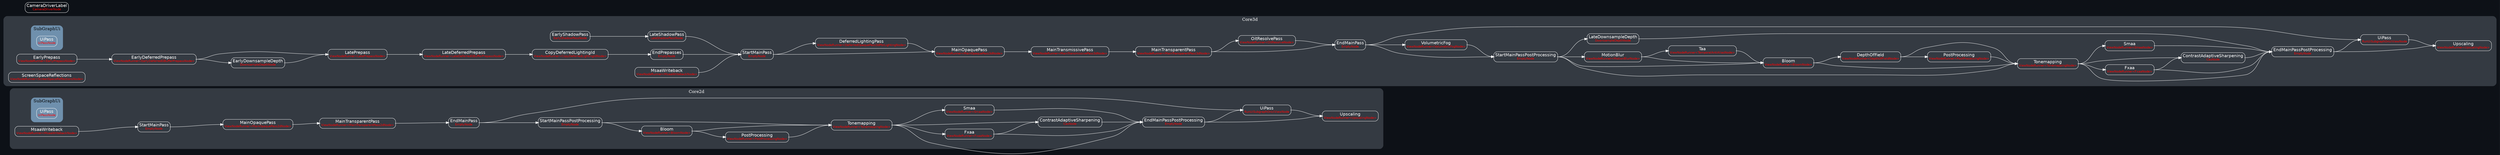 digraph "RenderGraph" {
	"rankdir"="LR";
	"ranksep"="1.0";
	graph ["bgcolor"="#0d1117"];
	edge ["fontname"="Helvetica", "fontcolor"="white"];
	node ["shape"="plaintext", "fontname"="Helvetica", "fontcolor"="white"];
	subgraph "cluster_Core2d" {
		"label"="Core2d";
		"fontcolor"="red";
		graph ["style"="rounded,filled", "color"="#343a42", "fontcolor"="white"];
		subgraph "cluster_Core2d_SubGraphUi" {
			"label"="SubGraphUi";
			"fontcolor"="red";
			graph ["style"="rounded,filled", "color"="#6f90ad", "fontcolor"="black"];
			"_Core2d_SubGraphUi__Core2d_SubGraphUiUiPass" ["label"=<<TABLE STYLE="rounded"><TR><TD PORT="title" BORDER="0" COLSPAN="2">UiPass<BR/><FONT COLOR="red" POINT-SIZE="10">UiPassNode</FONT></TD></TR></TABLE>>, "color"="white", "fillcolor"="white"]
		}
		
		"_Core2d__Core2dContrastAdaptiveSharpening" ["label"=<<TABLE STYLE="rounded"><TR><TD PORT="title" BORDER="0" COLSPAN="2">ContrastAdaptiveSharpening<BR/><FONT COLOR="red" POINT-SIZE="10">CasNode</FONT></TD></TR></TABLE>>, "color"="white", "fillcolor"="white"]
		"_Core2d__Core2dEndMainPass" ["label"=<<TABLE STYLE="rounded"><TR><TD PORT="title" BORDER="0" COLSPAN="2">EndMainPass<BR/><FONT COLOR="red" POINT-SIZE="10">EmptyNode</FONT></TD></TR></TABLE>>, "color"="white", "fillcolor"="white"]
		"_Core2d__Core2dEndMainPassPostProcessing" ["label"=<<TABLE STYLE="rounded"><TR><TD PORT="title" BORDER="0" COLSPAN="2">EndMainPassPostProcessing<BR/><FONT COLOR="red" POINT-SIZE="10">EmptyNode</FONT></TD></TR></TABLE>>, "color"="white", "fillcolor"="white"]
		"_Core2d__Core2dStartMainPass" ["label"=<<TABLE STYLE="rounded"><TR><TD PORT="title" BORDER="0" COLSPAN="2">StartMainPass<BR/><FONT COLOR="red" POINT-SIZE="10">EmptyNode</FONT></TD></TR></TABLE>>, "color"="white", "fillcolor"="white"]
		"_Core2d__Core2dStartMainPassPostProcessing" ["label"=<<TABLE STYLE="rounded"><TR><TD PORT="title" BORDER="0" COLSPAN="2">StartMainPassPostProcessing<BR/><FONT COLOR="red" POINT-SIZE="10">EmptyNode</FONT></TD></TR></TABLE>>, "color"="white", "fillcolor"="white"]
		"_Core2d__Core2dFxaa" ["label"=<<TABLE STYLE="rounded"><TR><TD PORT="title" BORDER="0" COLSPAN="2">Fxaa<BR/><FONT COLOR="red" POINT-SIZE="10">ViewNodeRunner&lt;FxaaNode&gt;</FONT></TD></TR></TABLE>>, "color"="white", "fillcolor"="white"]
		"_Core2d__Core2dSmaa" ["label"=<<TABLE STYLE="rounded"><TR><TD PORT="title" BORDER="0" COLSPAN="2">Smaa<BR/><FONT COLOR="red" POINT-SIZE="10">ViewNodeRunner&lt;SmaaNode&gt;</FONT></TD></TR></TABLE>>, "color"="white", "fillcolor"="white"]
		"_Core2d__Core2dMainOpaquePass" ["label"=<<TABLE STYLE="rounded"><TR><TD PORT="title" BORDER="0" COLSPAN="2">MainOpaquePass<BR/><FONT COLOR="red" POINT-SIZE="10">ViewNodeRunner&lt;MainOpaquePass2dNode&gt;</FONT></TD></TR></TABLE>>, "color"="white", "fillcolor"="white"]
		"_Core2d__Core2dMainTransparentPass" ["label"=<<TABLE STYLE="rounded"><TR><TD PORT="title" BORDER="0" COLSPAN="2">MainTransparentPass<BR/><FONT COLOR="red" POINT-SIZE="10">ViewNodeRunner&lt;MainTransparentPass2dNode&gt;</FONT></TD></TR></TABLE>>, "color"="white", "fillcolor"="white"]
		"_Core2d__Core2dTonemapping" ["label"=<<TABLE STYLE="rounded"><TR><TD PORT="title" BORDER="0" COLSPAN="2">Tonemapping<BR/><FONT COLOR="red" POINT-SIZE="10">ViewNodeRunner&lt;TonemappingNode&gt;</FONT></TD></TR></TABLE>>, "color"="white", "fillcolor"="white"]
		"_Core2d__Core2dUpscaling" ["label"=<<TABLE STYLE="rounded"><TR><TD PORT="title" BORDER="0" COLSPAN="2">Upscaling<BR/><FONT COLOR="red" POINT-SIZE="10">ViewNodeRunner&lt;UpscalingNode&gt;</FONT></TD></TR></TABLE>>, "color"="white", "fillcolor"="white"]
		"_Core2d__Core2dBloom" ["label"=<<TABLE STYLE="rounded"><TR><TD PORT="title" BORDER="0" COLSPAN="2">Bloom<BR/><FONT COLOR="red" POINT-SIZE="10">ViewNodeRunner&lt;BloomNode&gt;</FONT></TD></TR></TABLE>>, "color"="white", "fillcolor"="white"]
		"_Core2d__Core2dPostProcessing" ["label"=<<TABLE STYLE="rounded"><TR><TD PORT="title" BORDER="0" COLSPAN="2">PostProcessing<BR/><FONT COLOR="red" POINT-SIZE="10">ViewNodeRunner&lt;PostProcessingNode&gt;</FONT></TD></TR></TABLE>>, "color"="white", "fillcolor"="white"]
		"_Core2d__Core2dMsaaWriteback" ["label"=<<TABLE STYLE="rounded"><TR><TD PORT="title" BORDER="0" COLSPAN="2">MsaaWriteback<BR/><FONT COLOR="red" POINT-SIZE="10">ViewNodeRunner&lt;MsaaWritebackNode&gt;</FONT></TD></TR></TABLE>>, "color"="white", "fillcolor"="white"]
		"_Core2d__Core2dUiPass" ["label"=<<TABLE STYLE="rounded"><TR><TD PORT="title" BORDER="0" COLSPAN="2">UiPass<BR/><FONT COLOR="red" POINT-SIZE="10">RunUiSubgraphOnUiViewNode</FONT></TD></TR></TABLE>>, "color"="white", "fillcolor"="white"]
		"_Core2d__Core2dTonemapping":"title:e" -> "_Core2d__Core2dContrastAdaptiveSharpening":"title:w" ["color"="white"]
		"_Core2d__Core2dFxaa":"title:e" -> "_Core2d__Core2dContrastAdaptiveSharpening":"title:w" ["color"="white"]
		"_Core2d__Core2dMainTransparentPass":"title:e" -> "_Core2d__Core2dEndMainPass":"title:w" ["color"="white"]
		"_Core2d__Core2dTonemapping":"title:e" -> "_Core2d__Core2dEndMainPassPostProcessing":"title:w" ["color"="white"]
		"_Core2d__Core2dFxaa":"title:e" -> "_Core2d__Core2dEndMainPassPostProcessing":"title:w" ["color"="white"]
		"_Core2d__Core2dSmaa":"title:e" -> "_Core2d__Core2dEndMainPassPostProcessing":"title:w" ["color"="white"]
		"_Core2d__Core2dContrastAdaptiveSharpening":"title:e" -> "_Core2d__Core2dEndMainPassPostProcessing":"title:w" ["color"="white"]
		"_Core2d__Core2dMsaaWriteback":"title:e" -> "_Core2d__Core2dStartMainPass":"title:w" ["color"="white"]
		"_Core2d__Core2dEndMainPass":"title:e" -> "_Core2d__Core2dStartMainPassPostProcessing":"title:w" ["color"="white"]
		"_Core2d__Core2dTonemapping":"title:e" -> "_Core2d__Core2dFxaa":"title:w" ["color"="white"]
		"_Core2d__Core2dTonemapping":"title:e" -> "_Core2d__Core2dSmaa":"title:w" ["color"="white"]
		"_Core2d__Core2dStartMainPass":"title:e" -> "_Core2d__Core2dMainOpaquePass":"title:w" ["color"="white"]
		"_Core2d__Core2dMainOpaquePass":"title:e" -> "_Core2d__Core2dMainTransparentPass":"title:w" ["color"="white"]
		"_Core2d__Core2dStartMainPassPostProcessing":"title:e" -> "_Core2d__Core2dTonemapping":"title:w" ["color"="white"]
		"_Core2d__Core2dBloom":"title:e" -> "_Core2d__Core2dTonemapping":"title:w" ["color"="white"]
		"_Core2d__Core2dPostProcessing":"title:e" -> "_Core2d__Core2dTonemapping":"title:w" ["color"="white"]
		"_Core2d__Core2dEndMainPassPostProcessing":"title:e" -> "_Core2d__Core2dUpscaling":"title:w" ["color"="white"]
		"_Core2d__Core2dUiPass":"title:e" -> "_Core2d__Core2dUpscaling":"title:w" ["color"="white"]
		"_Core2d__Core2dStartMainPassPostProcessing":"title:e" -> "_Core2d__Core2dBloom":"title:w" ["color"="white"]
		"_Core2d__Core2dBloom":"title:e" -> "_Core2d__Core2dPostProcessing":"title:w" ["color"="white"]
		"_Core2d__Core2dEndMainPass":"title:e" -> "_Core2d__Core2dUiPass":"title:w" ["color"="white"]
		"_Core2d__Core2dEndMainPassPostProcessing":"title:e" -> "_Core2d__Core2dUiPass":"title:w" ["color"="white"]
	}
	
	subgraph "cluster_Core3d" {
		"label"="Core3d";
		"fontcolor"="red";
		graph ["style"="rounded,filled", "color"="#343a42", "fontcolor"="white"];
		subgraph "cluster_Core3d_SubGraphUi" {
			"label"="SubGraphUi";
			"fontcolor"="red";
			graph ["style"="rounded,filled", "color"="#6f90ad", "fontcolor"="black"];
			"_Core3d_SubGraphUi__Core3d_SubGraphUiUiPass" ["label"=<<TABLE STYLE="rounded"><TR><TD PORT="title" BORDER="0" COLSPAN="2">UiPass<BR/><FONT COLOR="red" POINT-SIZE="10">UiPassNode</FONT></TD></TR></TABLE>>, "color"="white", "fillcolor"="white"]
		}
		
		"_Core3d__Core3dContrastAdaptiveSharpening" ["label"=<<TABLE STYLE="rounded"><TR><TD PORT="title" BORDER="0" COLSPAN="2">ContrastAdaptiveSharpening<BR/><FONT COLOR="red" POINT-SIZE="10">CasNode</FONT></TD></TR></TABLE>>, "color"="white", "fillcolor"="white"]
		"_Core3d__Core3dEarlyDownsampleDepth" ["label"=<<TABLE STYLE="rounded"><TR><TD PORT="title" BORDER="0" COLSPAN="2">EarlyDownsampleDepth<BR/><FONT COLOR="red" POINT-SIZE="10">DownsampleDepthNode</FONT></TD></TR></TABLE>>, "color"="white", "fillcolor"="white"]
		"_Core3d__Core3dLateDownsampleDepth" ["label"=<<TABLE STYLE="rounded"><TR><TD PORT="title" BORDER="0" COLSPAN="2">LateDownsampleDepth<BR/><FONT COLOR="red" POINT-SIZE="10">DownsampleDepthNode</FONT></TD></TR></TABLE>>, "color"="white", "fillcolor"="white"]
		"_Core3d__Core3dEarlyShadowPass" ["label"=<<TABLE STYLE="rounded"><TR><TD PORT="title" BORDER="0" COLSPAN="2">EarlyShadowPass<BR/><FONT COLOR="red" POINT-SIZE="10">EarlyShadowPassNode</FONT></TD></TR></TABLE>>, "color"="white", "fillcolor"="white"]
		"_Core3d__Core3dLateShadowPass" ["label"=<<TABLE STYLE="rounded"><TR><TD PORT="title" BORDER="0" COLSPAN="2">LateShadowPass<BR/><FONT COLOR="red" POINT-SIZE="10">LateShadowPassNode</FONT></TD></TR></TABLE>>, "color"="white", "fillcolor"="white"]
		"_Core3d__Core3dEndMainPass" ["label"=<<TABLE STYLE="rounded"><TR><TD PORT="title" BORDER="0" COLSPAN="2">EndMainPass<BR/><FONT COLOR="red" POINT-SIZE="10">EmptyNode</FONT></TD></TR></TABLE>>, "color"="white", "fillcolor"="white"]
		"_Core3d__Core3dEndMainPassPostProcessing" ["label"=<<TABLE STYLE="rounded"><TR><TD PORT="title" BORDER="0" COLSPAN="2">EndMainPassPostProcessing<BR/><FONT COLOR="red" POINT-SIZE="10">EmptyNode</FONT></TD></TR></TABLE>>, "color"="white", "fillcolor"="white"]
		"_Core3d__Core3dEndPrepasses" ["label"=<<TABLE STYLE="rounded"><TR><TD PORT="title" BORDER="0" COLSPAN="2">EndPrepasses<BR/><FONT COLOR="red" POINT-SIZE="10">EmptyNode</FONT></TD></TR></TABLE>>, "color"="white", "fillcolor"="white"]
		"_Core3d__Core3dStartMainPass" ["label"=<<TABLE STYLE="rounded"><TR><TD PORT="title" BORDER="0" COLSPAN="2">StartMainPass<BR/><FONT COLOR="red" POINT-SIZE="10">EmptyNode</FONT></TD></TR></TABLE>>, "color"="white", "fillcolor"="white"]
		"_Core3d__Core3dStartMainPassPostProcessing" ["label"=<<TABLE STYLE="rounded"><TR><TD PORT="title" BORDER="0" COLSPAN="2">StartMainPassPostProcessing<BR/><FONT COLOR="red" POINT-SIZE="10">EmptyNode</FONT></TD></TR></TABLE>>, "color"="white", "fillcolor"="white"]
		"_Core3d__Core3dFxaa" ["label"=<<TABLE STYLE="rounded"><TR><TD PORT="title" BORDER="0" COLSPAN="2">Fxaa<BR/><FONT COLOR="red" POINT-SIZE="10">ViewNodeRunner&lt;FxaaNode&gt;</FONT></TD></TR></TABLE>>, "color"="white", "fillcolor"="white"]
		"_Core3d__Core3dSmaa" ["label"=<<TABLE STYLE="rounded"><TR><TD PORT="title" BORDER="0" COLSPAN="2">Smaa<BR/><FONT COLOR="red" POINT-SIZE="10">ViewNodeRunner&lt;SmaaNode&gt;</FONT></TD></TR></TABLE>>, "color"="white", "fillcolor"="white"]
		"_Core3d__Core3dTaa" ["label"=<<TABLE STYLE="rounded"><TR><TD PORT="title" BORDER="0" COLSPAN="2">Taa<BR/><FONT COLOR="red" POINT-SIZE="10">ViewNodeRunner&lt;TemporalAntiAliasNode&gt;</FONT></TD></TR></TABLE>>, "color"="white", "fillcolor"="white"]
		"_Core3d__Core3dMainOpaquePass" ["label"=<<TABLE STYLE="rounded"><TR><TD PORT="title" BORDER="0" COLSPAN="2">MainOpaquePass<BR/><FONT COLOR="red" POINT-SIZE="10">ViewNodeRunner&lt;MainOpaquePass3dNode&gt;</FONT></TD></TR></TABLE>>, "color"="white", "fillcolor"="white"]
		"_Core3d__Core3dMainTransmissivePass" ["label"=<<TABLE STYLE="rounded"><TR><TD PORT="title" BORDER="0" COLSPAN="2">MainTransmissivePass<BR/><FONT COLOR="red" POINT-SIZE="10">ViewNodeRunner&lt;MainTransmissivePass3dNode&gt;</FONT></TD></TR></TABLE>>, "color"="white", "fillcolor"="white"]
		"_Core3d__Core3dMainTransparentPass" ["label"=<<TABLE STYLE="rounded"><TR><TD PORT="title" BORDER="0" COLSPAN="2">MainTransparentPass<BR/><FONT COLOR="red" POINT-SIZE="10">ViewNodeRunner&lt;MainTransparentPass3dNode&gt;</FONT></TD></TR></TABLE>>, "color"="white", "fillcolor"="white"]
		"_Core3d__Core3dCopyDeferredLightingId" ["label"=<<TABLE STYLE="rounded"><TR><TD PORT="title" BORDER="0" COLSPAN="2">CopyDeferredLightingId<BR/><FONT COLOR="red" POINT-SIZE="10">ViewNodeRunner&lt;CopyDeferredLightingIdNode&gt;</FONT></TD></TR></TABLE>>, "color"="white", "fillcolor"="white"]
		"_Core3d__Core3dEarlyDeferredPrepass" ["label"=<<TABLE STYLE="rounded"><TR><TD PORT="title" BORDER="0" COLSPAN="2">EarlyDeferredPrepass<BR/><FONT COLOR="red" POINT-SIZE="10">ViewNodeRunner&lt;EarlyDeferredGBufferPrepassNode&gt;</FONT></TD></TR></TABLE>>, "color"="white", "fillcolor"="white"]
		"_Core3d__Core3dLateDeferredPrepass" ["label"=<<TABLE STYLE="rounded"><TR><TD PORT="title" BORDER="0" COLSPAN="2">LateDeferredPrepass<BR/><FONT COLOR="red" POINT-SIZE="10">ViewNodeRunner&lt;LateDeferredGBufferPrepassNode&gt;</FONT></TD></TR></TABLE>>, "color"="white", "fillcolor"="white"]
		"_Core3d__Core3dOitResolvePass" ["label"=<<TABLE STYLE="rounded"><TR><TD PORT="title" BORDER="0" COLSPAN="2">OitResolvePass<BR/><FONT COLOR="red" POINT-SIZE="10">ViewNodeRunner&lt;OitResolveNode&gt;</FONT></TD></TR></TABLE>>, "color"="white", "fillcolor"="white"]
		"_Core3d__Core3dEarlyPrepass" ["label"=<<TABLE STYLE="rounded"><TR><TD PORT="title" BORDER="0" COLSPAN="2">EarlyPrepass<BR/><FONT COLOR="red" POINT-SIZE="10">ViewNodeRunner&lt;EarlyPrepassNode&gt;</FONT></TD></TR></TABLE>>, "color"="white", "fillcolor"="white"]
		"_Core3d__Core3dLatePrepass" ["label"=<<TABLE STYLE="rounded"><TR><TD PORT="title" BORDER="0" COLSPAN="2">LatePrepass<BR/><FONT COLOR="red" POINT-SIZE="10">ViewNodeRunner&lt;LatePrepassNode&gt;</FONT></TD></TR></TABLE>>, "color"="white", "fillcolor"="white"]
		"_Core3d__Core3dTonemapping" ["label"=<<TABLE STYLE="rounded"><TR><TD PORT="title" BORDER="0" COLSPAN="2">Tonemapping<BR/><FONT COLOR="red" POINT-SIZE="10">ViewNodeRunner&lt;TonemappingNode&gt;</FONT></TD></TR></TABLE>>, "color"="white", "fillcolor"="white"]
		"_Core3d__Core3dUpscaling" ["label"=<<TABLE STYLE="rounded"><TR><TD PORT="title" BORDER="0" COLSPAN="2">Upscaling<BR/><FONT COLOR="red" POINT-SIZE="10">ViewNodeRunner&lt;UpscalingNode&gt;</FONT></TD></TR></TABLE>>, "color"="white", "fillcolor"="white"]
		"_Core3d__Core3dDeferredLightingPass" ["label"=<<TABLE STYLE="rounded"><TR><TD PORT="title" BORDER="0" COLSPAN="2">DeferredLightingPass<BR/><FONT COLOR="red" POINT-SIZE="10">ViewNodeRunner&lt;DeferredOpaquePass3dPbrLightingNode&gt;</FONT></TD></TR></TABLE>>, "color"="white", "fillcolor"="white"]
		"_Core3d__Core3dScreenSpaceReflections" ["label"=<<TABLE STYLE="rounded"><TR><TD PORT="title" BORDER="0" COLSPAN="2">ScreenSpaceReflections<BR/><FONT COLOR="red" POINT-SIZE="10">ViewNodeRunner&lt;ScreenSpaceReflectionsNode&gt;</FONT></TD></TR></TABLE>>, "color"="white", "fillcolor"="white"]
		"_Core3d__Core3dVolumetricFog" ["label"=<<TABLE STYLE="rounded"><TR><TD PORT="title" BORDER="0" COLSPAN="2">VolumetricFog<BR/><FONT COLOR="red" POINT-SIZE="10">ViewNodeRunner&lt;VolumetricFogNode&gt;</FONT></TD></TR></TABLE>>, "color"="white", "fillcolor"="white"]
		"_Core3d__Core3dBloom" ["label"=<<TABLE STYLE="rounded"><TR><TD PORT="title" BORDER="0" COLSPAN="2">Bloom<BR/><FONT COLOR="red" POINT-SIZE="10">ViewNodeRunner&lt;BloomNode&gt;</FONT></TD></TR></TABLE>>, "color"="white", "fillcolor"="white"]
		"_Core3d__Core3dDepthOfField" ["label"=<<TABLE STYLE="rounded"><TR><TD PORT="title" BORDER="0" COLSPAN="2">DepthOfField<BR/><FONT COLOR="red" POINT-SIZE="10">ViewNodeRunner&lt;DepthOfFieldNode&gt;</FONT></TD></TR></TABLE>>, "color"="white", "fillcolor"="white"]
		"_Core3d__Core3dPostProcessing" ["label"=<<TABLE STYLE="rounded"><TR><TD PORT="title" BORDER="0" COLSPAN="2">PostProcessing<BR/><FONT COLOR="red" POINT-SIZE="10">ViewNodeRunner&lt;PostProcessingNode&gt;</FONT></TD></TR></TABLE>>, "color"="white", "fillcolor"="white"]
		"_Core3d__Core3dMotionBlur" ["label"=<<TABLE STYLE="rounded"><TR><TD PORT="title" BORDER="0" COLSPAN="2">MotionBlur<BR/><FONT COLOR="red" POINT-SIZE="10">ViewNodeRunner&lt;MotionBlurNode&gt;</FONT></TD></TR></TABLE>>, "color"="white", "fillcolor"="white"]
		"_Core3d__Core3dMsaaWriteback" ["label"=<<TABLE STYLE="rounded"><TR><TD PORT="title" BORDER="0" COLSPAN="2">MsaaWriteback<BR/><FONT COLOR="red" POINT-SIZE="10">ViewNodeRunner&lt;MsaaWritebackNode&gt;</FONT></TD></TR></TABLE>>, "color"="white", "fillcolor"="white"]
		"_Core3d__Core3dUiPass" ["label"=<<TABLE STYLE="rounded"><TR><TD PORT="title" BORDER="0" COLSPAN="2">UiPass<BR/><FONT COLOR="red" POINT-SIZE="10">RunUiSubgraphOnUiViewNode</FONT></TD></TR></TABLE>>, "color"="white", "fillcolor"="white"]
		"_Core3d__Core3dTonemapping":"title:e" -> "_Core3d__Core3dContrastAdaptiveSharpening":"title:w" ["color"="white"]
		"_Core3d__Core3dFxaa":"title:e" -> "_Core3d__Core3dContrastAdaptiveSharpening":"title:w" ["color"="white"]
		"_Core3d__Core3dEarlyDeferredPrepass":"title:e" -> "_Core3d__Core3dEarlyDownsampleDepth":"title:w" ["color"="white"]
		"_Core3d__Core3dStartMainPassPostProcessing":"title:e" -> "_Core3d__Core3dLateDownsampleDepth":"title:w" ["color"="white"]
		"_Core3d__Core3dEarlyShadowPass":"title:e" -> "_Core3d__Core3dLateShadowPass":"title:w" ["color"="white"]
		"_Core3d__Core3dMainTransparentPass":"title:e" -> "_Core3d__Core3dEndMainPass":"title:w" ["color"="white"]
		"_Core3d__Core3dOitResolvePass":"title:e" -> "_Core3d__Core3dEndMainPass":"title:w" ["color"="white"]
		"_Core3d__Core3dTonemapping":"title:e" -> "_Core3d__Core3dEndMainPassPostProcessing":"title:w" ["color"="white"]
		"_Core3d__Core3dLateDownsampleDepth":"title:e" -> "_Core3d__Core3dEndMainPassPostProcessing":"title:w" ["color"="white"]
		"_Core3d__Core3dFxaa":"title:e" -> "_Core3d__Core3dEndMainPassPostProcessing":"title:w" ["color"="white"]
		"_Core3d__Core3dSmaa":"title:e" -> "_Core3d__Core3dEndMainPassPostProcessing":"title:w" ["color"="white"]
		"_Core3d__Core3dContrastAdaptiveSharpening":"title:e" -> "_Core3d__Core3dEndMainPassPostProcessing":"title:w" ["color"="white"]
		"_Core3d__Core3dCopyDeferredLightingId":"title:e" -> "_Core3d__Core3dEndPrepasses":"title:w" ["color"="white"]
		"_Core3d__Core3dEndPrepasses":"title:e" -> "_Core3d__Core3dStartMainPass":"title:w" ["color"="white"]
		"_Core3d__Core3dMsaaWriteback":"title:e" -> "_Core3d__Core3dStartMainPass":"title:w" ["color"="white"]
		"_Core3d__Core3dLateShadowPass":"title:e" -> "_Core3d__Core3dStartMainPass":"title:w" ["color"="white"]
		"_Core3d__Core3dEndMainPass":"title:e" -> "_Core3d__Core3dStartMainPassPostProcessing":"title:w" ["color"="white"]
		"_Core3d__Core3dVolumetricFog":"title:e" -> "_Core3d__Core3dStartMainPassPostProcessing":"title:w" ["color"="white"]
		"_Core3d__Core3dTonemapping":"title:e" -> "_Core3d__Core3dFxaa":"title:w" ["color"="white"]
		"_Core3d__Core3dTonemapping":"title:e" -> "_Core3d__Core3dSmaa":"title:w" ["color"="white"]
		"_Core3d__Core3dMotionBlur":"title:e" -> "_Core3d__Core3dTaa":"title:w" ["color"="white"]
		"_Core3d__Core3dStartMainPass":"title:e" -> "_Core3d__Core3dMainOpaquePass":"title:w" ["color"="white"]
		"_Core3d__Core3dDeferredLightingPass":"title:e" -> "_Core3d__Core3dMainOpaquePass":"title:w" ["color"="white"]
		"_Core3d__Core3dMainOpaquePass":"title:e" -> "_Core3d__Core3dMainTransmissivePass":"title:w" ["color"="white"]
		"_Core3d__Core3dMainTransmissivePass":"title:e" -> "_Core3d__Core3dMainTransparentPass":"title:w" ["color"="white"]
		"_Core3d__Core3dLateDeferredPrepass":"title:e" -> "_Core3d__Core3dCopyDeferredLightingId":"title:w" ["color"="white"]
		"_Core3d__Core3dEarlyPrepass":"title:e" -> "_Core3d__Core3dEarlyDeferredPrepass":"title:w" ["color"="white"]
		"_Core3d__Core3dLatePrepass":"title:e" -> "_Core3d__Core3dLateDeferredPrepass":"title:w" ["color"="white"]
		"_Core3d__Core3dMainTransparentPass":"title:e" -> "_Core3d__Core3dOitResolvePass":"title:w" ["color"="white"]
		"_Core3d__Core3dEarlyDeferredPrepass":"title:e" -> "_Core3d__Core3dLatePrepass":"title:w" ["color"="white"]
		"_Core3d__Core3dEarlyDownsampleDepth":"title:e" -> "_Core3d__Core3dLatePrepass":"title:w" ["color"="white"]
		"_Core3d__Core3dStartMainPassPostProcessing":"title:e" -> "_Core3d__Core3dTonemapping":"title:w" ["color"="white"]
		"_Core3d__Core3dBloom":"title:e" -> "_Core3d__Core3dTonemapping":"title:w" ["color"="white"]
		"_Core3d__Core3dDepthOfField":"title:e" -> "_Core3d__Core3dTonemapping":"title:w" ["color"="white"]
		"_Core3d__Core3dPostProcessing":"title:e" -> "_Core3d__Core3dTonemapping":"title:w" ["color"="white"]
		"_Core3d__Core3dEndMainPassPostProcessing":"title:e" -> "_Core3d__Core3dUpscaling":"title:w" ["color"="white"]
		"_Core3d__Core3dUiPass":"title:e" -> "_Core3d__Core3dUpscaling":"title:w" ["color"="white"]
		"_Core3d__Core3dStartMainPass":"title:e" -> "_Core3d__Core3dDeferredLightingPass":"title:w" ["color"="white"]
		"_Core3d__Core3dEndMainPass":"title:e" -> "_Core3d__Core3dVolumetricFog":"title:w" ["color"="white"]
		"_Core3d__Core3dStartMainPassPostProcessing":"title:e" -> "_Core3d__Core3dBloom":"title:w" ["color"="white"]
		"_Core3d__Core3dMotionBlur":"title:e" -> "_Core3d__Core3dBloom":"title:w" ["color"="white"]
		"_Core3d__Core3dTaa":"title:e" -> "_Core3d__Core3dBloom":"title:w" ["color"="white"]
		"_Core3d__Core3dBloom":"title:e" -> "_Core3d__Core3dDepthOfField":"title:w" ["color"="white"]
		"_Core3d__Core3dDepthOfField":"title:e" -> "_Core3d__Core3dPostProcessing":"title:w" ["color"="white"]
		"_Core3d__Core3dStartMainPassPostProcessing":"title:e" -> "_Core3d__Core3dMotionBlur":"title:w" ["color"="white"]
		"_Core3d__Core3dEndMainPass":"title:e" -> "_Core3d__Core3dUiPass":"title:w" ["color"="white"]
		"_Core3d__Core3dEndMainPassPostProcessing":"title:e" -> "_Core3d__Core3dUiPass":"title:w" ["color"="white"]
	}
	
	"_CameraDriverLabel" ["label"=<<TABLE STYLE="rounded"><TR><TD PORT="title" BORDER="0" COLSPAN="2">CameraDriverLabel<BR/><FONT COLOR="red" POINT-SIZE="10">CameraDriverNode</FONT></TD></TR></TABLE>>, "color"="white", "fillcolor"="white"]
}
